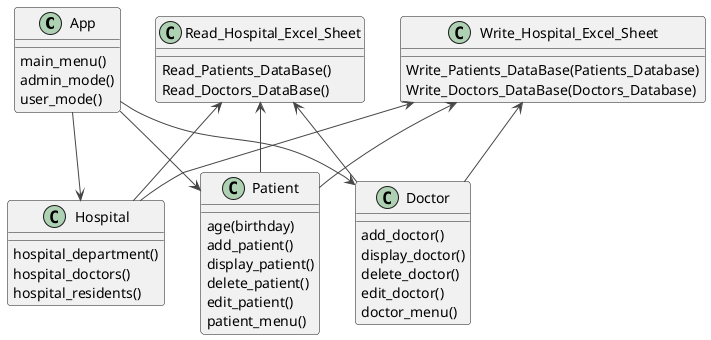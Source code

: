 @startuml
!theme vibrant
App --> Hospital
App --> Patient
App --> Doctor
Read_Hospital_Excel_Sheet <-- Hospital
Read_Hospital_Excel_Sheet <-- Doctor
Read_Hospital_Excel_Sheet <-- Patient
Write_Hospital_Excel_Sheet <-- Hospital
Write_Hospital_Excel_Sheet <-- Doctor
Write_Hospital_Excel_Sheet <-- Patient
App : main_menu()
App : admin_mode()
App : user_mode()
Hospital : hospital_department()
Hospital : hospital_doctors()
Hospital : hospital_residents()
Doctor : add_doctor()
Doctor : display_doctor()
Doctor : delete_doctor()
Doctor : edit_doctor()
Doctor : doctor_menu()
Patient : age(birthday)
Patient : add_patient()
Patient : display_patient()
Patient : delete_patient()
Patient : edit_patient()
Patient : patient_menu()
Read_Hospital_Excel_Sheet : Read_Patients_DataBase()
Read_Hospital_Excel_Sheet : Read_Doctors_DataBase()
Write_Hospital_Excel_Sheet : Write_Patients_DataBase(Patients_Database)
Write_Hospital_Excel_Sheet : Write_Doctors_DataBase(Doctors_Database)
@enduml
